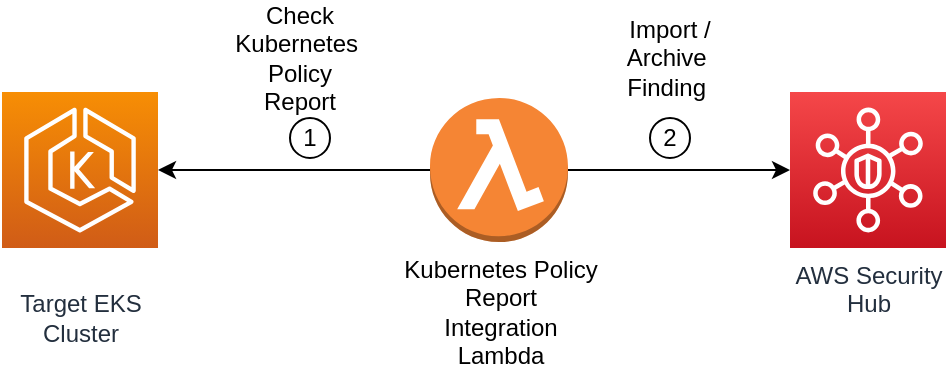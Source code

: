 <mxfile version="21.2.8" type="device">
  <diagram id="pwLb_V2rpPRWv1hu3lNa" name="Page-1">
    <mxGraphModel dx="954" dy="587" grid="1" gridSize="10" guides="1" tooltips="1" connect="1" arrows="1" fold="1" page="1" pageScale="1" pageWidth="827" pageHeight="1169" math="0" shadow="0">
      <root>
        <mxCell id="0" />
        <mxCell id="1" parent="0" />
        <mxCell id="aLRLjEBRr_nNXpBR3Vck-4" style="edgeStyle=orthogonalEdgeStyle;rounded=0;orthogonalLoop=1;jettySize=auto;html=1;" parent="1" source="aLRLjEBRr_nNXpBR3Vck-1" target="aLRLjEBRr_nNXpBR3Vck-2" edge="1">
          <mxGeometry relative="1" as="geometry" />
        </mxCell>
        <mxCell id="aLRLjEBRr_nNXpBR3Vck-6" style="edgeStyle=orthogonalEdgeStyle;rounded=0;orthogonalLoop=1;jettySize=auto;html=1;" parent="1" source="aLRLjEBRr_nNXpBR3Vck-1" target="aLRLjEBRr_nNXpBR3Vck-3" edge="1">
          <mxGeometry relative="1" as="geometry" />
        </mxCell>
        <mxCell id="aLRLjEBRr_nNXpBR3Vck-1" value="Kubernetes Policy&lt;br&gt;Report&lt;br&gt;Integration&lt;br&gt;Lambda" style="outlineConnect=0;dashed=0;verticalLabelPosition=bottom;verticalAlign=top;align=center;html=1;shape=mxgraph.aws3.lambda_function;fillColor=#F58534;gradientColor=none;" parent="1" vertex="1">
          <mxGeometry x="334" y="280" width="69" height="72" as="geometry" />
        </mxCell>
        <mxCell id="aLRLjEBRr_nNXpBR3Vck-2" value="&lt;br&gt;Target EKS&lt;br&gt;Cluster" style="points=[[0,0,0],[0.25,0,0],[0.5,0,0],[0.75,0,0],[1,0,0],[0,1,0],[0.25,1,0],[0.5,1,0],[0.75,1,0],[1,1,0],[0,0.25,0],[0,0.5,0],[0,0.75,0],[1,0.25,0],[1,0.5,0],[1,0.75,0]];outlineConnect=0;fontColor=#232F3E;gradientColor=#F78E04;gradientDirection=north;fillColor=#D05C17;strokeColor=#ffffff;dashed=0;verticalLabelPosition=bottom;verticalAlign=top;align=center;html=1;fontSize=12;fontStyle=0;aspect=fixed;shape=mxgraph.aws4.resourceIcon;resIcon=mxgraph.aws4.eks;" parent="1" vertex="1">
          <mxGeometry x="120" y="277" width="78" height="78" as="geometry" />
        </mxCell>
        <mxCell id="aLRLjEBRr_nNXpBR3Vck-3" value="AWS Security&lt;br&gt;Hub" style="points=[[0,0,0],[0.25,0,0],[0.5,0,0],[0.75,0,0],[1,0,0],[0,1,0],[0.25,1,0],[0.5,1,0],[0.75,1,0],[1,1,0],[0,0.25,0],[0,0.5,0],[0,0.75,0],[1,0.25,0],[1,0.5,0],[1,0.75,0]];outlineConnect=0;fontColor=#232F3E;gradientColor=#F54749;gradientDirection=north;fillColor=#C7131F;strokeColor=#ffffff;dashed=0;verticalLabelPosition=bottom;verticalAlign=top;align=center;html=1;fontSize=12;fontStyle=0;aspect=fixed;shape=mxgraph.aws4.resourceIcon;resIcon=mxgraph.aws4.security_hub;" parent="1" vertex="1">
          <mxGeometry x="514" y="277" width="78" height="78" as="geometry" />
        </mxCell>
        <mxCell id="aLRLjEBRr_nNXpBR3Vck-5" value="1" style="ellipse;whiteSpace=wrap;html=1;" parent="1" vertex="1">
          <mxGeometry x="264" y="290" width="20" height="20" as="geometry" />
        </mxCell>
        <mxCell id="aLRLjEBRr_nNXpBR3Vck-8" value="2" style="ellipse;whiteSpace=wrap;html=1;" parent="1" vertex="1">
          <mxGeometry x="444" y="290" width="20" height="20" as="geometry" />
        </mxCell>
        <mxCell id="aLRLjEBRr_nNXpBR3Vck-9" value="Check Kubernetes&amp;nbsp;&lt;br&gt;Policy&lt;br&gt;Report" style="text;html=1;strokeColor=none;fillColor=none;align=center;verticalAlign=middle;whiteSpace=wrap;rounded=0;" parent="1" vertex="1">
          <mxGeometry x="244" y="250" width="50" height="20" as="geometry" />
        </mxCell>
        <mxCell id="aLRLjEBRr_nNXpBR3Vck-10" value="Import / Archive&amp;nbsp; Finding&amp;nbsp;" style="text;html=1;strokeColor=none;fillColor=none;align=center;verticalAlign=middle;whiteSpace=wrap;rounded=0;" parent="1" vertex="1">
          <mxGeometry x="429" y="250" width="50" height="20" as="geometry" />
        </mxCell>
      </root>
    </mxGraphModel>
  </diagram>
</mxfile>
